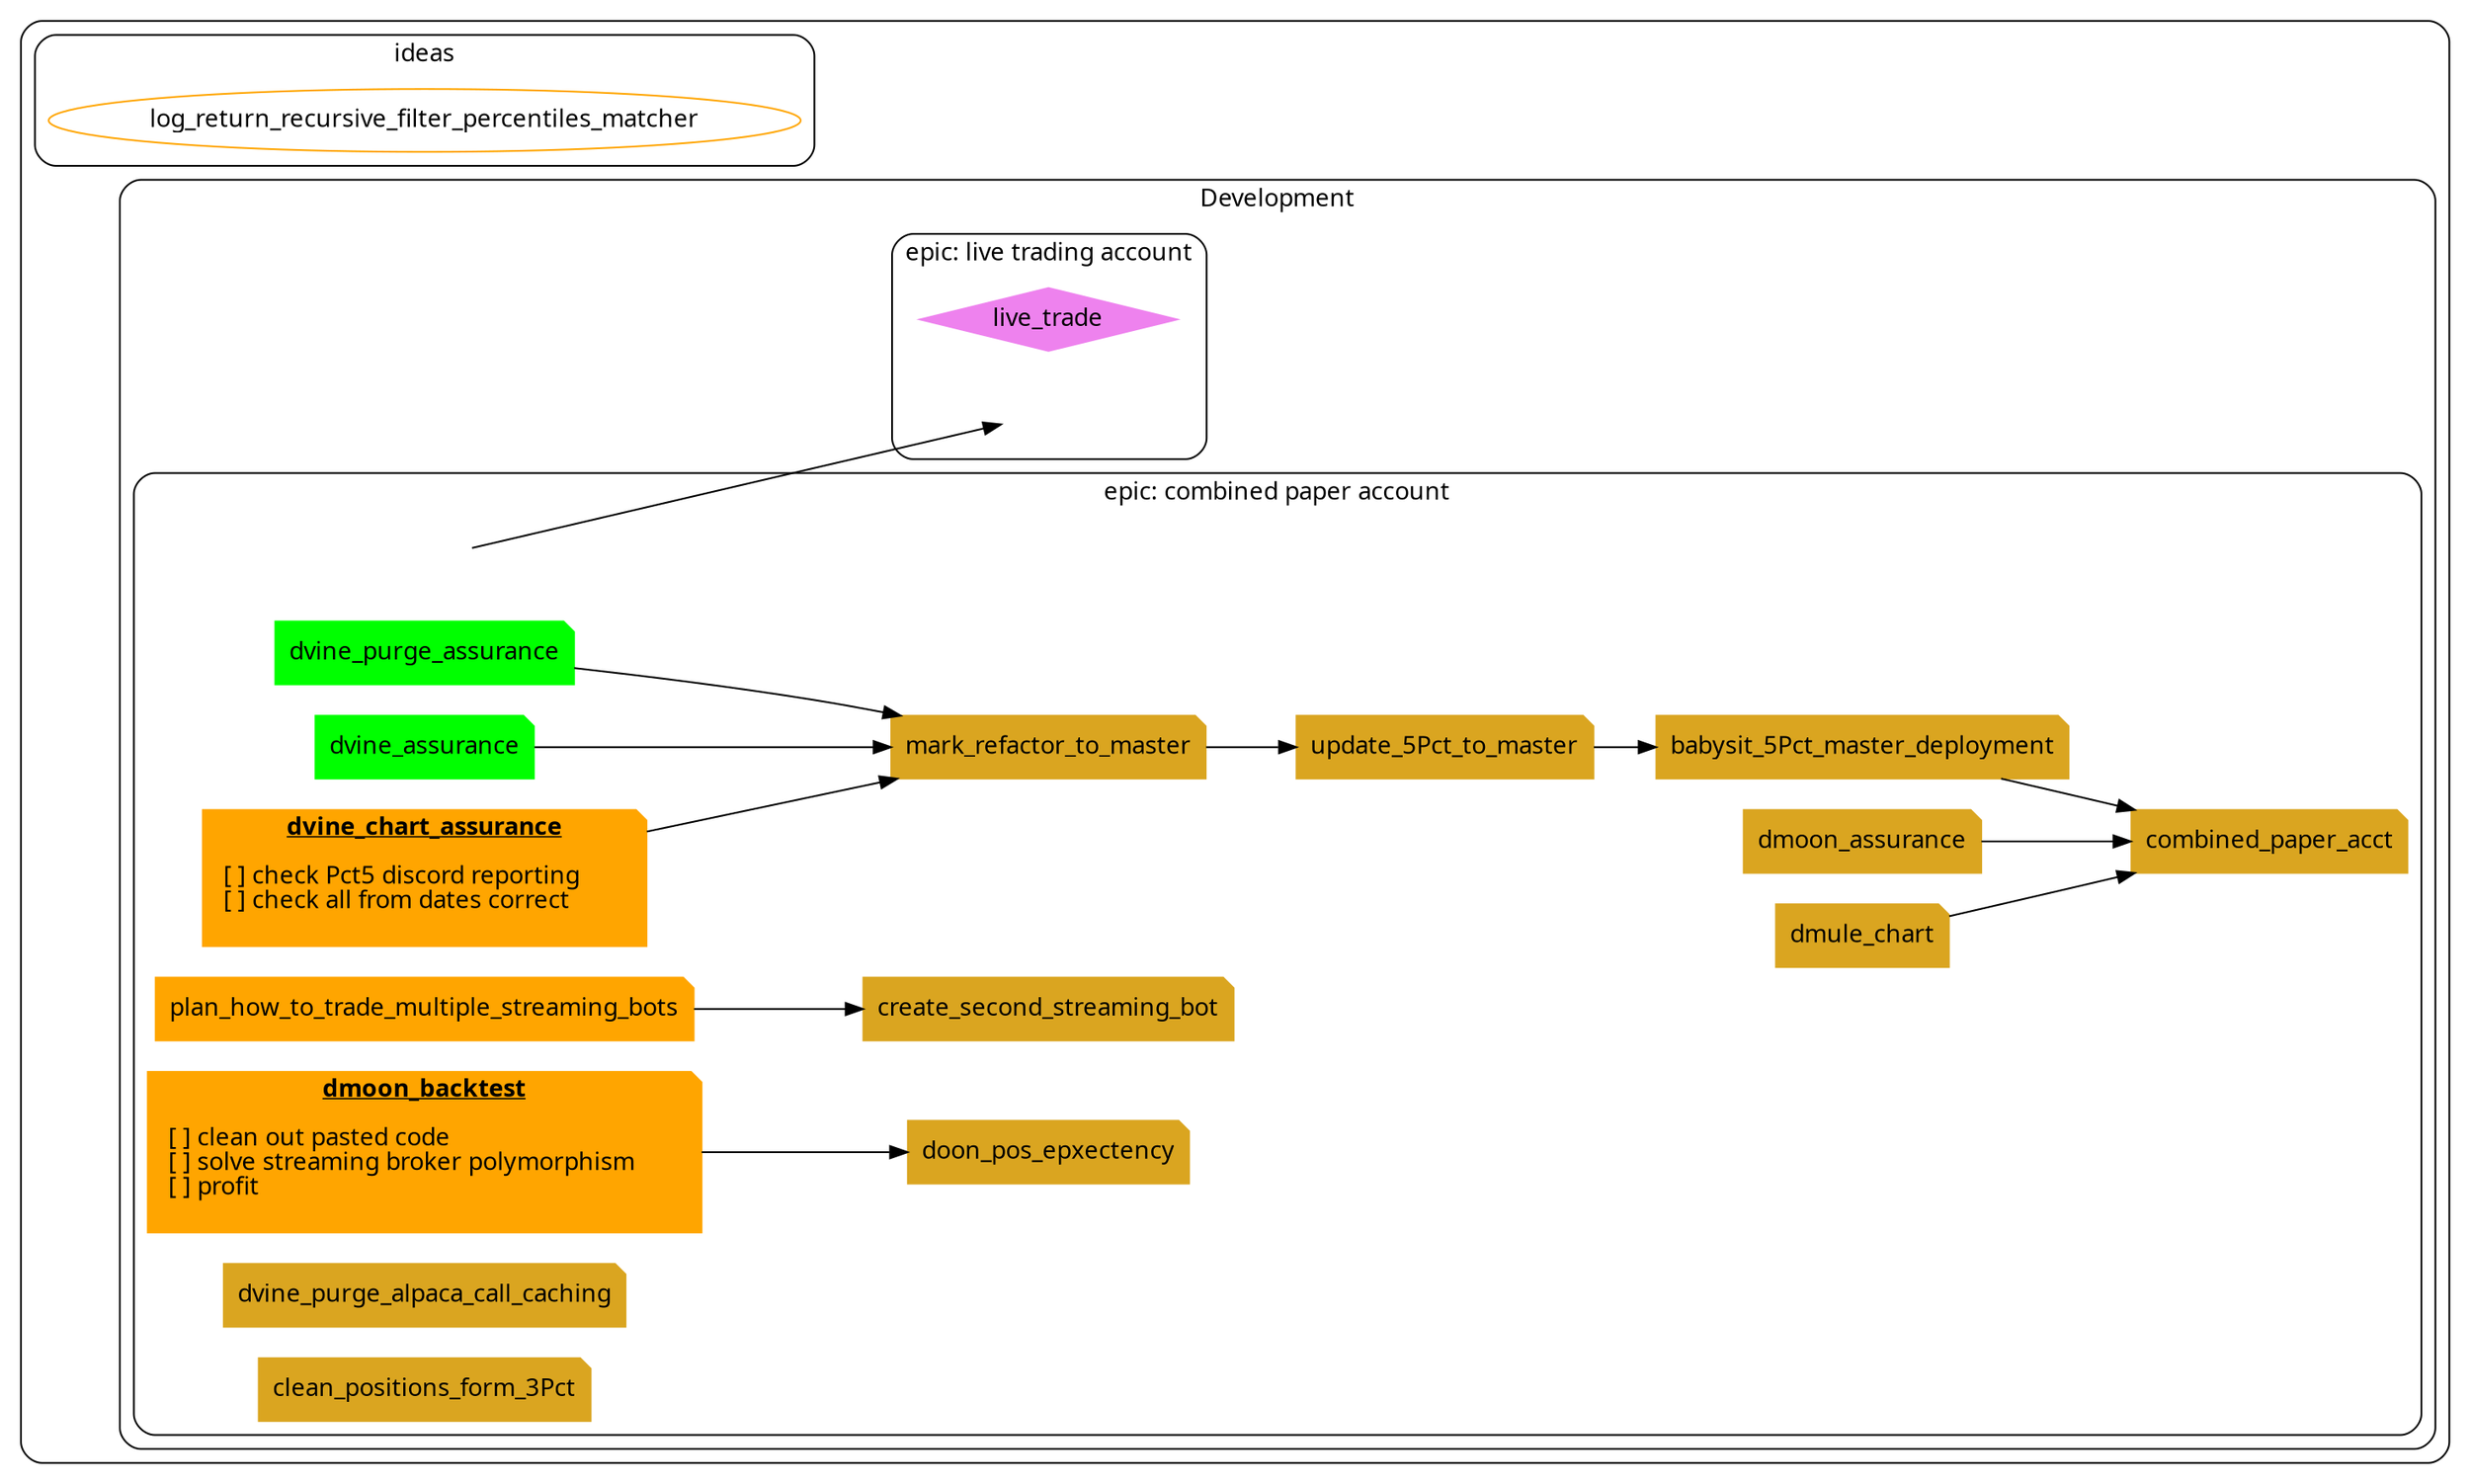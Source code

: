 /*
 * d* tasks
 */
digraph G {

graph [fontname = "Handlee"];
node [fontname = "Handlee" shape=note style=filled color=goldenrod];
edge [fontname = "Handlee"];
rankdir=LR;
style="rounded"
compound=true


subgraph cluster_main{
  // label="Quathar"

subgraph cluster_ideas{
  label="ideas"
  node [style=none shape=oval color=orange]
  log_return_recursive_filter_percentiles_matcher
}

subgraph cluster_dev {
  label="Development"

  node[shape=none]

  subgraph cluster_epic{

    label="epic: combined paper account"
    epic[label="" style="invisible"]

    // DONE
    node[fontname = "Handlee" shape=note style=filled color=green];

    dvine_purge_assurance

    dvine_assurance

    // UNDERWAY
    node[fontname = "Handlee" shape=note style=filled color=orange]

    plan_how_to_trade_multiple_streaming_bots

    dmoon_backtest[
        label=<
        <B><U>dmoon_backtest</U></B>
        <BR/>
        <BR ALIGN="LEFT"/> [ ] clean out pasted code
        <BR ALIGN="LEFT"/> [ ] solve streaming broker polymorphism
        <BR ALIGN="LEFT"/> [ ] profit
        <BR ALIGN="LEFT"/>
        >]



    dvine_chart_assurance[
        label=<
        <B><U>dvine_chart_assurance</U></B>
        <BR/>
        <BR ALIGN="LEFT"/> [ ] check Pct5 discord reporting
        <BR ALIGN="LEFT"/> [ ] check all from dates correct
        <BR ALIGN="LEFT"/>
        >]




    // TODO
    node [fontname = "Handlee" shape=note style=filled color=goldenrod];
    mark_refactor_to_master->update_5Pct_to_master

    update_5Pct_to_master->babysit_5Pct_master_deployment
    babysit_5Pct_master_deployment->combined_paper_acct


    dvine_assurance->mark_refactor_to_master

    dvine_purge_alpaca_call_caching
    // bug report from log:
    // Sep 15 15:47:10 the-rain-maker dvine_purge_us_equity_5Pct[2778868]: W:sleep 3 seconds and retrying https://paper-api.alpaca.markets/v2/calendar 3 more time(s)...







    // TODO
    node [fontname = "Handlee" shape=note style=filled color=goldenrod]

    plan_how_to_trade_multiple_streaming_bots->create_second_streaming_bot
    dvine_purge_assurance->mark_refactor_to_master
    dmoon_assurance->combined_paper_acct

    dmule_chart->combined_paper_acct

    clean_positions_form_3Pct

    dvine_chart_assurance->mark_refactor_to_master

    dmoon_backtest->doon_pos_epxectency




  }


  subgraph cluster_next_epic{
    label="epic: live trading account"

    live_trade[shape=diamond color=violet]

    node[shape=none]
    next_epic[label="" style="invisible"]
  }
}

epic->next_epic



//placeholder_2

} //cluster_

/*
subgraph cluster_flegend{
subgraph cluster_legend{
  label="legend"
  bgcolor=transparent;
  fontsize=24
idea [style=none shape=oval color=orange]
todo [fontname = "Handlee" shape=note style=filled color=goldenrod];
done [fontname = "Handlee" shape=note style=filled color=green];
underway [fontname = "Handlee" shape=note style=filled color=orange];
bug [fontname = "Handlee" shape=note style=filled color=red];
goal [shape=diamond color=violet]

todo->done[style=invis,] // for layout
idea->underway[style=invis,] // for layout


}
}
*/








}





